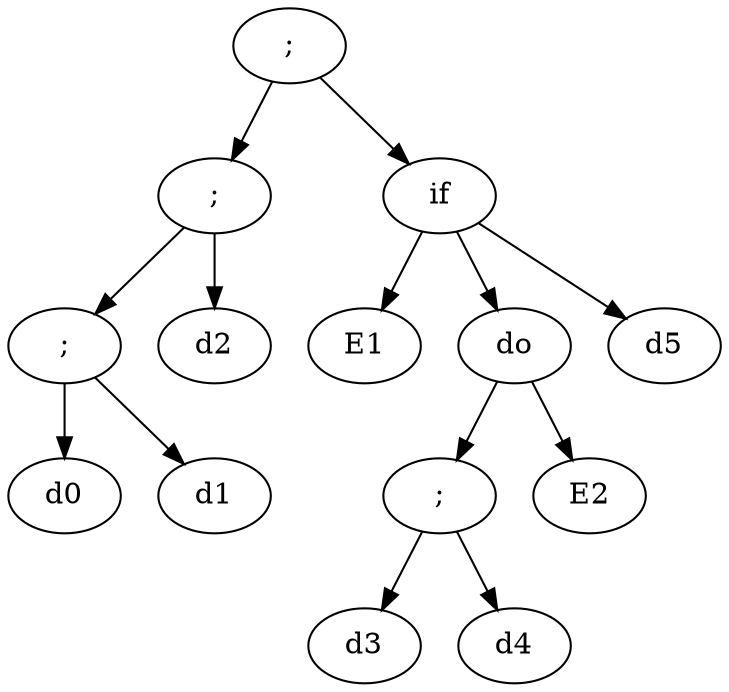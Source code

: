 digraph {
    s0[label=";"];
    s0 -> d0, d1;
    s1[label=";"];
    s1 -> s0,d2;
    s2[label=";"];
    s2 -> s1,if;
    if -> E1,do,d5;
    s3[label=";"]
    do -> s3,E2;
    s3 -> d3,d4;
}
